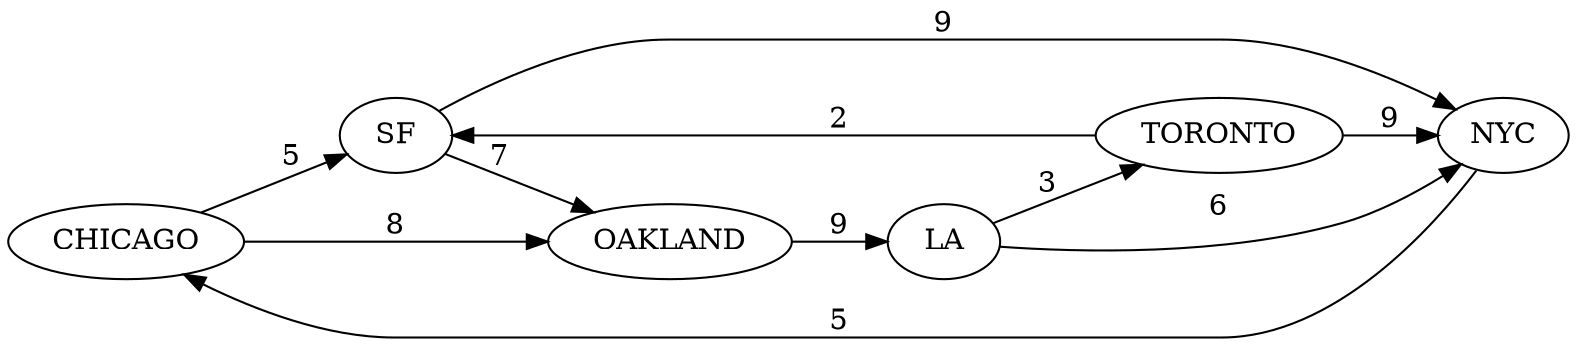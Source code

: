 digraph {
rankdir=LR ;
 CHICAGO -> SF [label="5",weight="5"];
 CHICAGO -> OAKLAND [label="8",weight="8"];
 LA -> NYC [label="6",weight="6"];
 LA -> TORONTO [label="3",weight="3"];
 NYC -> CHICAGO [label="5",weight="5"];
 OAKLAND -> LA [label="9",weight="9"];
 SF -> OAKLAND [label="7",weight="7"];
 SF -> NYC [label="9",weight="9"];
 TORONTO -> NYC [label="9",weight="9"];
 TORONTO -> SF [label="2",weight="2"];
}